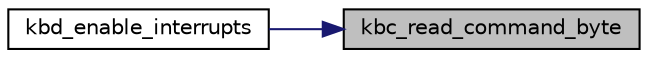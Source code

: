 digraph "kbc_read_command_byte"
{
 // LATEX_PDF_SIZE
  edge [fontname="Helvetica",fontsize="10",labelfontname="Helvetica",labelfontsize="10"];
  node [fontname="Helvetica",fontsize="10",shape=record];
  rankdir="RL";
  Node1 [label="kbc_read_command_byte",height=0.2,width=0.4,color="black", fillcolor="grey75", style="filled", fontcolor="black",tooltip="Reads the kbc command byte."];
  Node1 -> Node2 [dir="back",color="midnightblue",fontsize="10",style="solid",fontname="Helvetica"];
  Node2 [label="kbd_enable_interrupts",height=0.2,width=0.4,color="black", fillcolor="white", style="filled",URL="$group__keyboard.html#ga0d28d7309ad45de4fe79c9de3fbeb3d8",tooltip="Enables keyboard interrupts."];
}
